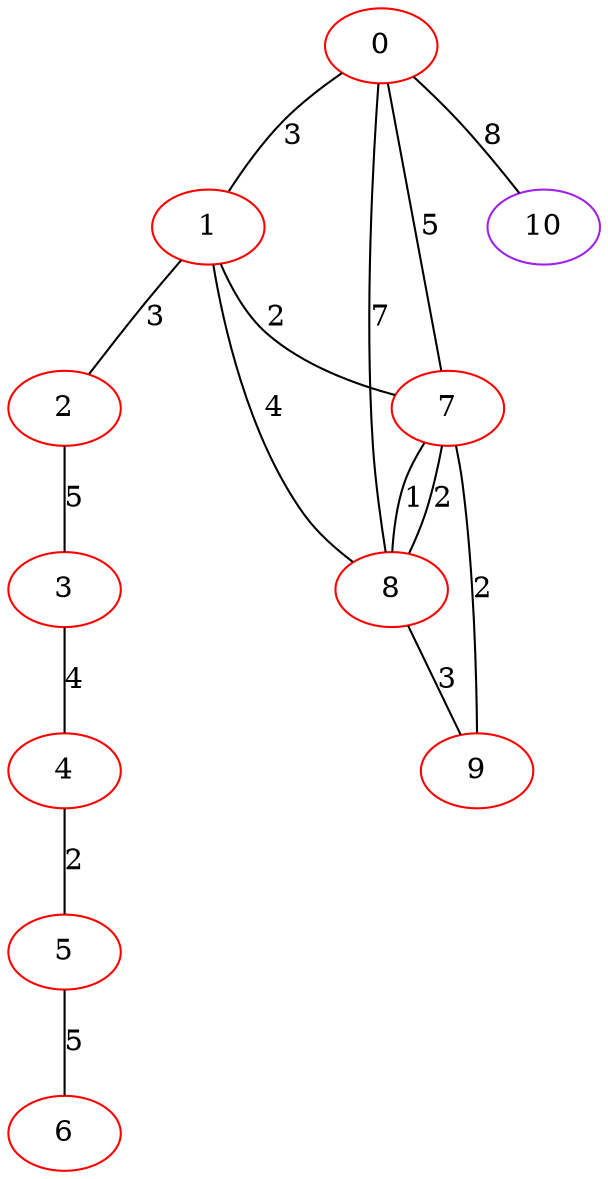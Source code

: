 graph "" {
0 [color=red, weight=1];
1 [color=red, weight=1];
2 [color=red, weight=1];
3 [color=red, weight=1];
4 [color=red, weight=1];
5 [color=red, weight=1];
6 [color=red, weight=1];
7 [color=red, weight=1];
8 [color=red, weight=1];
9 [color=red, weight=1];
10 [color=purple, weight=4];
0 -- 8  [key=0, label=7];
0 -- 1  [key=0, label=3];
0 -- 10  [key=0, label=8];
0 -- 7  [key=0, label=5];
1 -- 8  [key=0, label=4];
1 -- 2  [key=0, label=3];
1 -- 7  [key=0, label=2];
2 -- 3  [key=0, label=5];
3 -- 4  [key=0, label=4];
4 -- 5  [key=0, label=2];
5 -- 6  [key=0, label=5];
7 -- 8  [key=0, label=1];
7 -- 8  [key=1, label=2];
7 -- 9  [key=0, label=2];
8 -- 9  [key=0, label=3];
}
